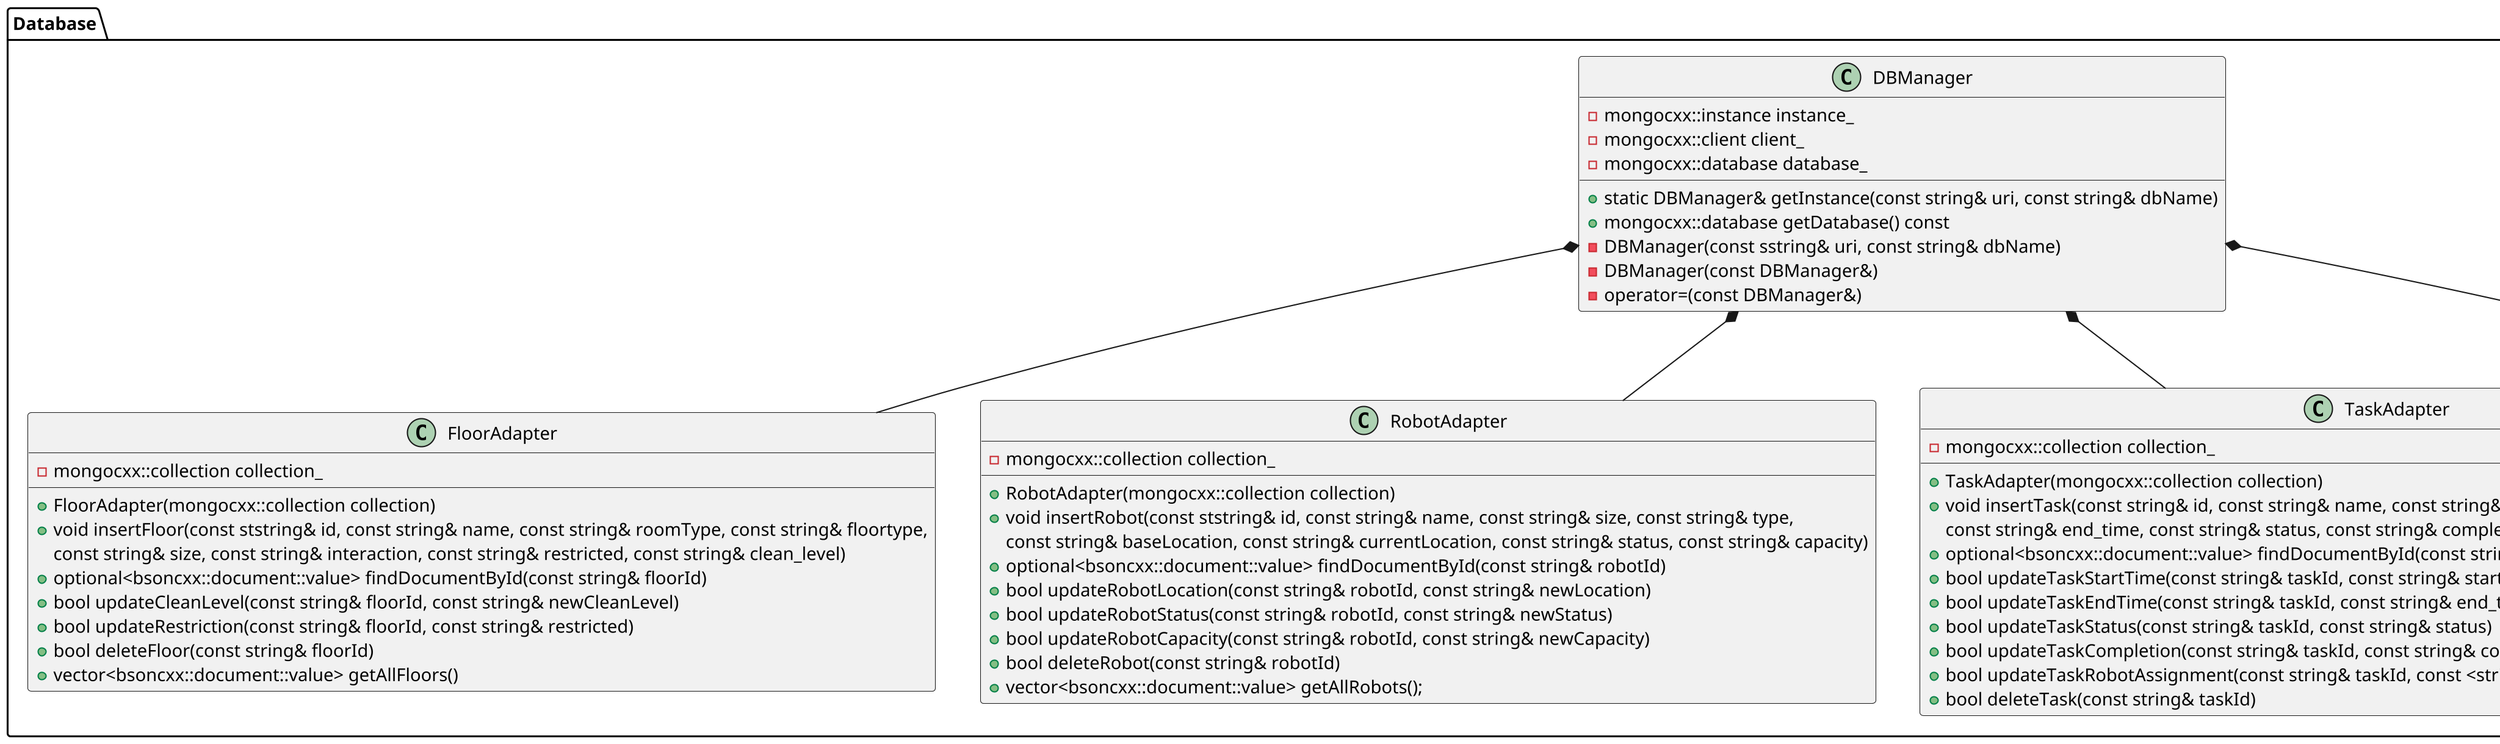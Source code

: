 @startuml Database
skinparam dpi 200
skinparam DefaultFontName Inconsolata
' To produce the UML png
package Database {
    class DBManager {
        + static DBManager& getInstance(const string& uri, const string& dbName)
        + mongocxx::database getDatabase() const
        - mongocxx::instance instance_
        - mongocxx::client client_
        - mongocxx::database database_
        - DBManager(const sstring& uri, const string& dbName)
        - DBManager(const DBManager&)
        - operator=(const DBManager&)
    }
    class FloorAdapter{
        + FloorAdapter(mongocxx::collection collection)
        + void insertFloor(const ststring& id, const string& name, const string& roomType, const string& floortype, \
            
            const string& size, const string& interaction, const string& restricted, const string& clean_level)
        + optional<bsoncxx::document::value> findDocumentById(const string& floorId)
        + bool updateCleanLevel(const string& floorId, const string& newCleanLevel)
        + bool updateRestriction(const string& floorId, const string& restricted)
        + bool deleteFloor(const string& floorId)
        + vector<bsoncxx::document::value> getAllFloors()
        - mongocxx::collection collection_
    }
    class RobotAdapter {
        + RobotAdapter(mongocxx::collection collection)
        + void insertRobot(const ststring& id, const string& name, const string& size, const string& type, \
        
            const string& baseLocation, const string& currentLocation, const string& status, const string& capacity)
        + optional<bsoncxx::document::value> findDocumentById(const string& robotId)
        + bool updateRobotLocation(const string& robotId, const string& newLocation)
        + bool updateRobotStatus(const string& robotId, const string& newStatus)
        + bool updateRobotCapacity(const string& robotId, const string& newCapacity)
        + bool deleteRobot(const string& robotId)
        + vector<bsoncxx::document::value> getAllRobots();
        - mongocxx::collection collection_

    } 
    class TaskAdapter {
        + TaskAdapter(mongocxx::collection collection)
        + void insertTask(const string& id, const string& name, const string& description, const string& start_time, \
            
            const string& end_time, const string& status, const string& completion, const <string>& assigned_robots)
        + optional<bsoncxx::document::value> findDocumentById(const string& taskId)
        + bool updateTaskStartTime(const string& taskId, const string& start_time)
        + bool updateTaskEndTime(const string& taskId, const string& end_time)
        + bool updateTaskStatus(const string& taskId, const string& status)
        + bool updateTaskCompletion(const string& taskId, const string& completion)
        + bool updateTaskRobotAssignment(const string& taskId, const <string>& assigned_robots)
        + bool deleteTask(const string& taskId)
        - mongocxx::collection collection_
    }
    class ErrorAdapter {
        + ErrorAdapter(mongocxx::collection collection)
        + void insertError(const string& id, const string& robotID, const string& errorType, const int& resolved)
        + optional<bsoncxx::document::value> findDocumentById(const string& errorId)
        + vector<bsoncxx::document::value> findErrorByRobotID(const string& robotId)
        + bool updateError(const string& id, const string& robotID, const string& errorType, const int& resolved)
        + bool deleteError(const string& errorId)
        + vector<bsoncxx::document::value> getAllErrors()
        - mongocxx::collection collection_
    }

    DBManager *-- FloorAdapter 
    DBManager *-- RobotAdapter 
    DBManager *-- TaskAdapter
    DBManager *-- ErrorAdapter
}

@enduml
